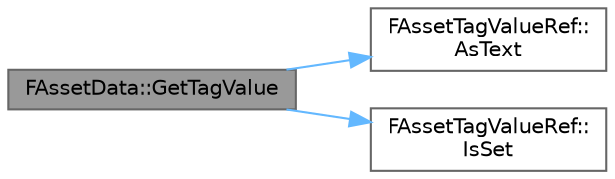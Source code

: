 digraph "FAssetData::GetTagValue"
{
 // INTERACTIVE_SVG=YES
 // LATEX_PDF_SIZE
  bgcolor="transparent";
  edge [fontname=Helvetica,fontsize=10,labelfontname=Helvetica,labelfontsize=10];
  node [fontname=Helvetica,fontsize=10,shape=box,height=0.2,width=0.4];
  rankdir="LR";
  Node1 [id="Node000001",label="FAssetData::GetTagValue",height=0.2,width=0.4,color="gray40", fillcolor="grey60", style="filled", fontcolor="black",tooltip=" "];
  Node1 -> Node2 [id="edge1_Node000001_Node000002",color="steelblue1",style="solid",tooltip=" "];
  Node2 [id="Node000002",label="FAssetTagValueRef::\lAsText",height=0.2,width=0.4,color="grey40", fillcolor="white", style="filled",URL="$d1/db3/classFAssetTagValueRef.html#ad28fb87f945d50a51fdd43326ebc47b4",tooltip=" "];
  Node1 -> Node3 [id="edge2_Node000001_Node000003",color="steelblue1",style="solid",tooltip=" "];
  Node3 [id="Node000003",label="FAssetTagValueRef::\lIsSet",height=0.2,width=0.4,color="grey40", fillcolor="white", style="filled",URL="$d1/db3/classFAssetTagValueRef.html#a55a533c71d2b085dfbfaf9c7bbbedb83",tooltip=" "];
}
